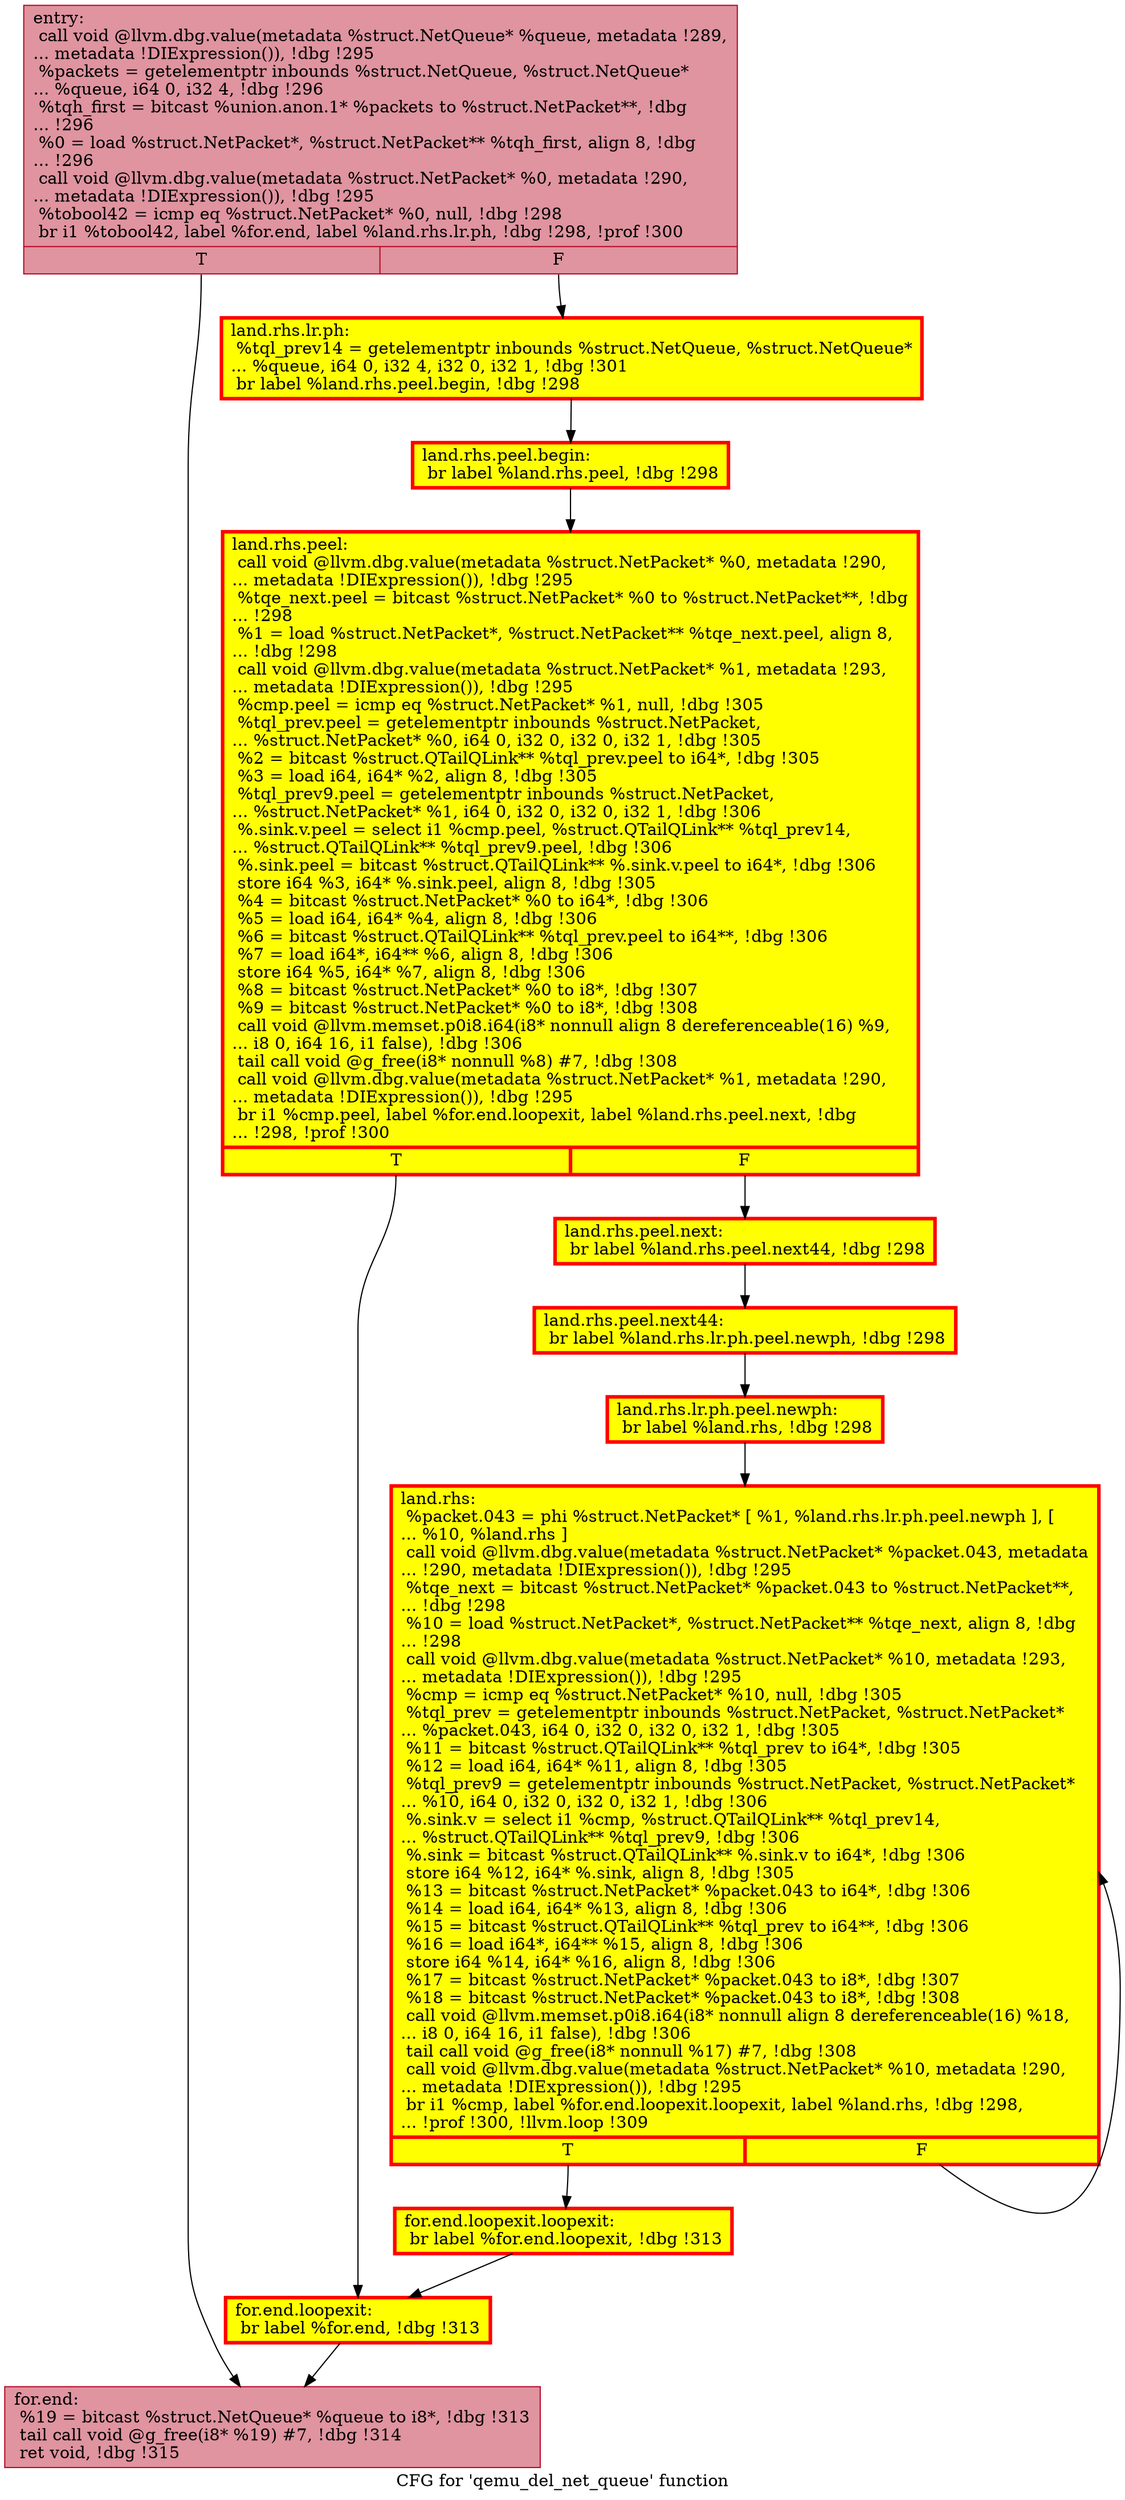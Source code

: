 digraph "CFG for 'qemu_del_net_queue' function" {
	label="CFG for 'qemu_del_net_queue' function";

	Node0x560de2e9c0e0 [shape=record,color="#b70d28ff", style=filled, fillcolor="#b70d2870",label="{entry:\l  call void @llvm.dbg.value(metadata %struct.NetQueue* %queue, metadata !289,\l... metadata !DIExpression()), !dbg !295\l  %packets = getelementptr inbounds %struct.NetQueue, %struct.NetQueue*\l... %queue, i64 0, i32 4, !dbg !296\l  %tqh_first = bitcast %union.anon.1* %packets to %struct.NetPacket**, !dbg\l... !296\l  %0 = load %struct.NetPacket*, %struct.NetPacket** %tqh_first, align 8, !dbg\l... !296\l  call void @llvm.dbg.value(metadata %struct.NetPacket* %0, metadata !290,\l... metadata !DIExpression()), !dbg !295\l  %tobool42 = icmp eq %struct.NetPacket* %0, null, !dbg !298\l  br i1 %tobool42, label %for.end, label %land.rhs.lr.ph, !dbg !298, !prof !300\l|{<s0>T|<s1>F}}"];
	Node0x560de2e9c0e0:s0 -> Node0x560de2e9f230;
	Node0x560de2e9c0e0:s1 -> Node0x560de2ebbe50;
	Node0x560de2ebbe50 [shape=record,penwidth=3.0, style="filled", color="red", fillcolor="yellow",label="{land.rhs.lr.ph:                                   \l  %tql_prev14 = getelementptr inbounds %struct.NetQueue, %struct.NetQueue*\l... %queue, i64 0, i32 4, i32 0, i32 1, !dbg !301\l  br label %land.rhs.peel.begin, !dbg !298\l}"];
	Node0x560de2ebbe50 -> Node0x560de2ea14a0;
	Node0x560de2ea14a0 [shape=record,penwidth=3.0, style="filled", color="red", fillcolor="yellow",label="{land.rhs.peel.begin:                              \l  br label %land.rhs.peel, !dbg !298\l}"];
	Node0x560de2ea14a0 -> Node0x560de2fb3a00;
	Node0x560de2fb3a00 [shape=record,penwidth=3.0, style="filled", color="red", fillcolor="yellow",label="{land.rhs.peel:                                    \l  call void @llvm.dbg.value(metadata %struct.NetPacket* %0, metadata !290,\l... metadata !DIExpression()), !dbg !295\l  %tqe_next.peel = bitcast %struct.NetPacket* %0 to %struct.NetPacket**, !dbg\l... !298\l  %1 = load %struct.NetPacket*, %struct.NetPacket** %tqe_next.peel, align 8,\l... !dbg !298\l  call void @llvm.dbg.value(metadata %struct.NetPacket* %1, metadata !293,\l... metadata !DIExpression()), !dbg !295\l  %cmp.peel = icmp eq %struct.NetPacket* %1, null, !dbg !305\l  %tql_prev.peel = getelementptr inbounds %struct.NetPacket,\l... %struct.NetPacket* %0, i64 0, i32 0, i32 0, i32 1, !dbg !305\l  %2 = bitcast %struct.QTailQLink** %tql_prev.peel to i64*, !dbg !305\l  %3 = load i64, i64* %2, align 8, !dbg !305\l  %tql_prev9.peel = getelementptr inbounds %struct.NetPacket,\l... %struct.NetPacket* %1, i64 0, i32 0, i32 0, i32 1, !dbg !306\l  %.sink.v.peel = select i1 %cmp.peel, %struct.QTailQLink** %tql_prev14,\l... %struct.QTailQLink** %tql_prev9.peel, !dbg !306\l  %.sink.peel = bitcast %struct.QTailQLink** %.sink.v.peel to i64*, !dbg !306\l  store i64 %3, i64* %.sink.peel, align 8, !dbg !305\l  %4 = bitcast %struct.NetPacket* %0 to i64*, !dbg !306\l  %5 = load i64, i64* %4, align 8, !dbg !306\l  %6 = bitcast %struct.QTailQLink** %tql_prev.peel to i64**, !dbg !306\l  %7 = load i64*, i64** %6, align 8, !dbg !306\l  store i64 %5, i64* %7, align 8, !dbg !306\l  %8 = bitcast %struct.NetPacket* %0 to i8*, !dbg !307\l  %9 = bitcast %struct.NetPacket* %0 to i8*, !dbg !308\l  call void @llvm.memset.p0i8.i64(i8* nonnull align 8 dereferenceable(16) %9,\l... i8 0, i64 16, i1 false), !dbg !306\l  tail call void @g_free(i8* nonnull %8) #7, !dbg !308\l  call void @llvm.dbg.value(metadata %struct.NetPacket* %1, metadata !290,\l... metadata !DIExpression()), !dbg !295\l  br i1 %cmp.peel, label %for.end.loopexit, label %land.rhs.peel.next, !dbg\l... !298, !prof !300\l|{<s0>T|<s1>F}}"];
	Node0x560de2fb3a00:s0 -> Node0x560de2ea1510;
	Node0x560de2fb3a00:s1 -> Node0x560de2ff9fc0;
	Node0x560de2ff9fc0 [shape=record,penwidth=3.0, style="filled", color="red", fillcolor="yellow",label="{land.rhs.peel.next:                               \l  br label %land.rhs.peel.next44, !dbg !298\l}"];
	Node0x560de2ff9fc0 -> Node0x560de2ed65c0;
	Node0x560de2ed65c0 [shape=record,penwidth=3.0, style="filled", color="red", fillcolor="yellow",label="{land.rhs.peel.next44:                             \l  br label %land.rhs.lr.ph.peel.newph, !dbg !298\l}"];
	Node0x560de2ed65c0 -> Node0x560de2fdb400;
	Node0x560de2fdb400 [shape=record,penwidth=3.0, style="filled", color="red", fillcolor="yellow",label="{land.rhs.lr.ph.peel.newph:                        \l  br label %land.rhs, !dbg !298\l}"];
	Node0x560de2fdb400 -> Node0x560de2e9f8d0;
	Node0x560de2e9f8d0 [shape=record,penwidth=3.0, style="filled", color="red", fillcolor="yellow",label="{land.rhs:                                         \l  %packet.043 = phi %struct.NetPacket* [ %1, %land.rhs.lr.ph.peel.newph ], [\l... %10, %land.rhs ]\l  call void @llvm.dbg.value(metadata %struct.NetPacket* %packet.043, metadata\l... !290, metadata !DIExpression()), !dbg !295\l  %tqe_next = bitcast %struct.NetPacket* %packet.043 to %struct.NetPacket**,\l... !dbg !298\l  %10 = load %struct.NetPacket*, %struct.NetPacket** %tqe_next, align 8, !dbg\l... !298\l  call void @llvm.dbg.value(metadata %struct.NetPacket* %10, metadata !293,\l... metadata !DIExpression()), !dbg !295\l  %cmp = icmp eq %struct.NetPacket* %10, null, !dbg !305\l  %tql_prev = getelementptr inbounds %struct.NetPacket, %struct.NetPacket*\l... %packet.043, i64 0, i32 0, i32 0, i32 1, !dbg !305\l  %11 = bitcast %struct.QTailQLink** %tql_prev to i64*, !dbg !305\l  %12 = load i64, i64* %11, align 8, !dbg !305\l  %tql_prev9 = getelementptr inbounds %struct.NetPacket, %struct.NetPacket*\l... %10, i64 0, i32 0, i32 0, i32 1, !dbg !306\l  %.sink.v = select i1 %cmp, %struct.QTailQLink** %tql_prev14,\l... %struct.QTailQLink** %tql_prev9, !dbg !306\l  %.sink = bitcast %struct.QTailQLink** %.sink.v to i64*, !dbg !306\l  store i64 %12, i64* %.sink, align 8, !dbg !305\l  %13 = bitcast %struct.NetPacket* %packet.043 to i64*, !dbg !306\l  %14 = load i64, i64* %13, align 8, !dbg !306\l  %15 = bitcast %struct.QTailQLink** %tql_prev to i64**, !dbg !306\l  %16 = load i64*, i64** %15, align 8, !dbg !306\l  store i64 %14, i64* %16, align 8, !dbg !306\l  %17 = bitcast %struct.NetPacket* %packet.043 to i8*, !dbg !307\l  %18 = bitcast %struct.NetPacket* %packet.043 to i8*, !dbg !308\l  call void @llvm.memset.p0i8.i64(i8* nonnull align 8 dereferenceable(16) %18,\l... i8 0, i64 16, i1 false), !dbg !306\l  tail call void @g_free(i8* nonnull %17) #7, !dbg !308\l  call void @llvm.dbg.value(metadata %struct.NetPacket* %10, metadata !290,\l... metadata !DIExpression()), !dbg !295\l  br i1 %cmp, label %for.end.loopexit.loopexit, label %land.rhs, !dbg !298,\l... !prof !300, !llvm.loop !309\l|{<s0>T|<s1>F}}"];
	Node0x560de2e9f8d0:s0 -> Node0x560de2fdb4c0;
	Node0x560de2e9f8d0:s1 -> Node0x560de2e9f8d0;
	Node0x560de2fdb4c0 [shape=record,penwidth=3.0, style="filled", color="red", fillcolor="yellow",label="{for.end.loopexit.loopexit:                        \l  br label %for.end.loopexit, !dbg !313\l}"];
	Node0x560de2fdb4c0 -> Node0x560de2ea1510;
	Node0x560de2ea1510 [shape=record,penwidth=3.0, style="filled", color="red", fillcolor="yellow",label="{for.end.loopexit:                                 \l  br label %for.end, !dbg !313\l}"];
	Node0x560de2ea1510 -> Node0x560de2e9f230;
	Node0x560de2e9f230 [shape=record,color="#b70d28ff", style=filled, fillcolor="#b70d2870",label="{for.end:                                          \l  %19 = bitcast %struct.NetQueue* %queue to i8*, !dbg !313\l  tail call void @g_free(i8* %19) #7, !dbg !314\l  ret void, !dbg !315\l}"];
}
